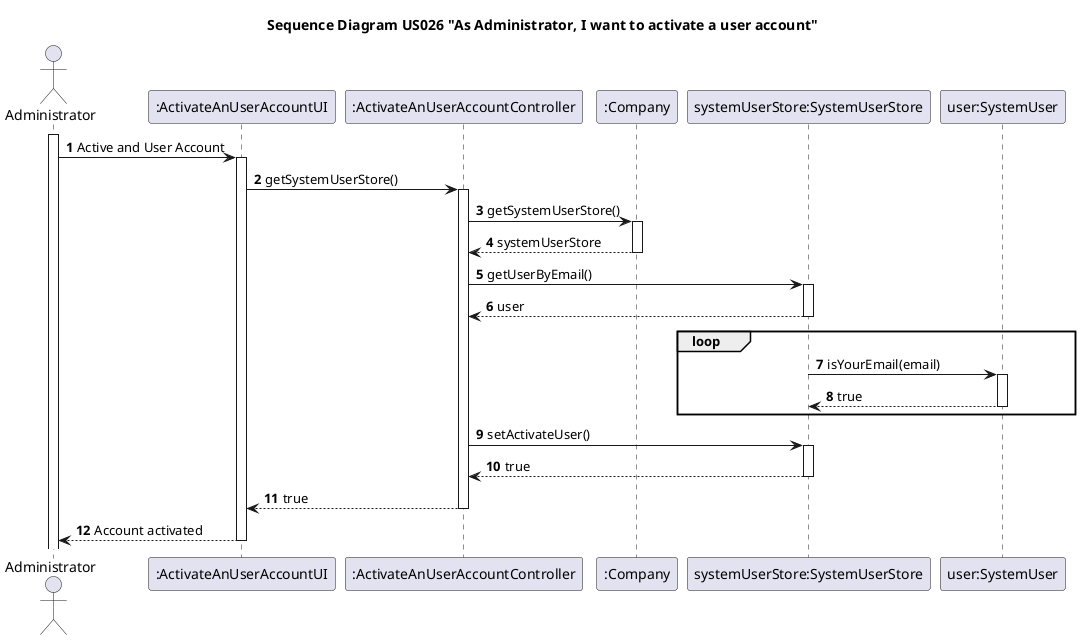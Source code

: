 @startuml
'https://plantuml.com/sequence-diagram

title Sequence Diagram US026 "As Administrator, I want to activate a user account"

autoactivate on
autonumber

actor "Administrator" as Administrator
participant ":ActivateAnUserAccountUI" as UI
participant ":ActivateAnUserAccountController" as Ctrl
participant ":Company" as Company
participant "systemUserStore:SystemUserStore" as SystemUserStore
participant "user:SystemUser" as SystemUser


activate "Administrator"

"Administrator" -> UI: Active and User Account
UI -> Ctrl: getSystemUserStore()
Ctrl -> Company: getSystemUserStore()
return systemUserStore
Ctrl -> SystemUserStore : getUserByEmail()
return user
loop
SystemUserStore-> SystemUser: isYourEmail(email)
SystemUser --> SystemUserStore: true
end
Ctrl -> SystemUserStore : setActivateUser()
SystemUserStore --> Ctrl : true
Ctrl --> UI : true
UI --> "Administrator": Account activated
@enduml